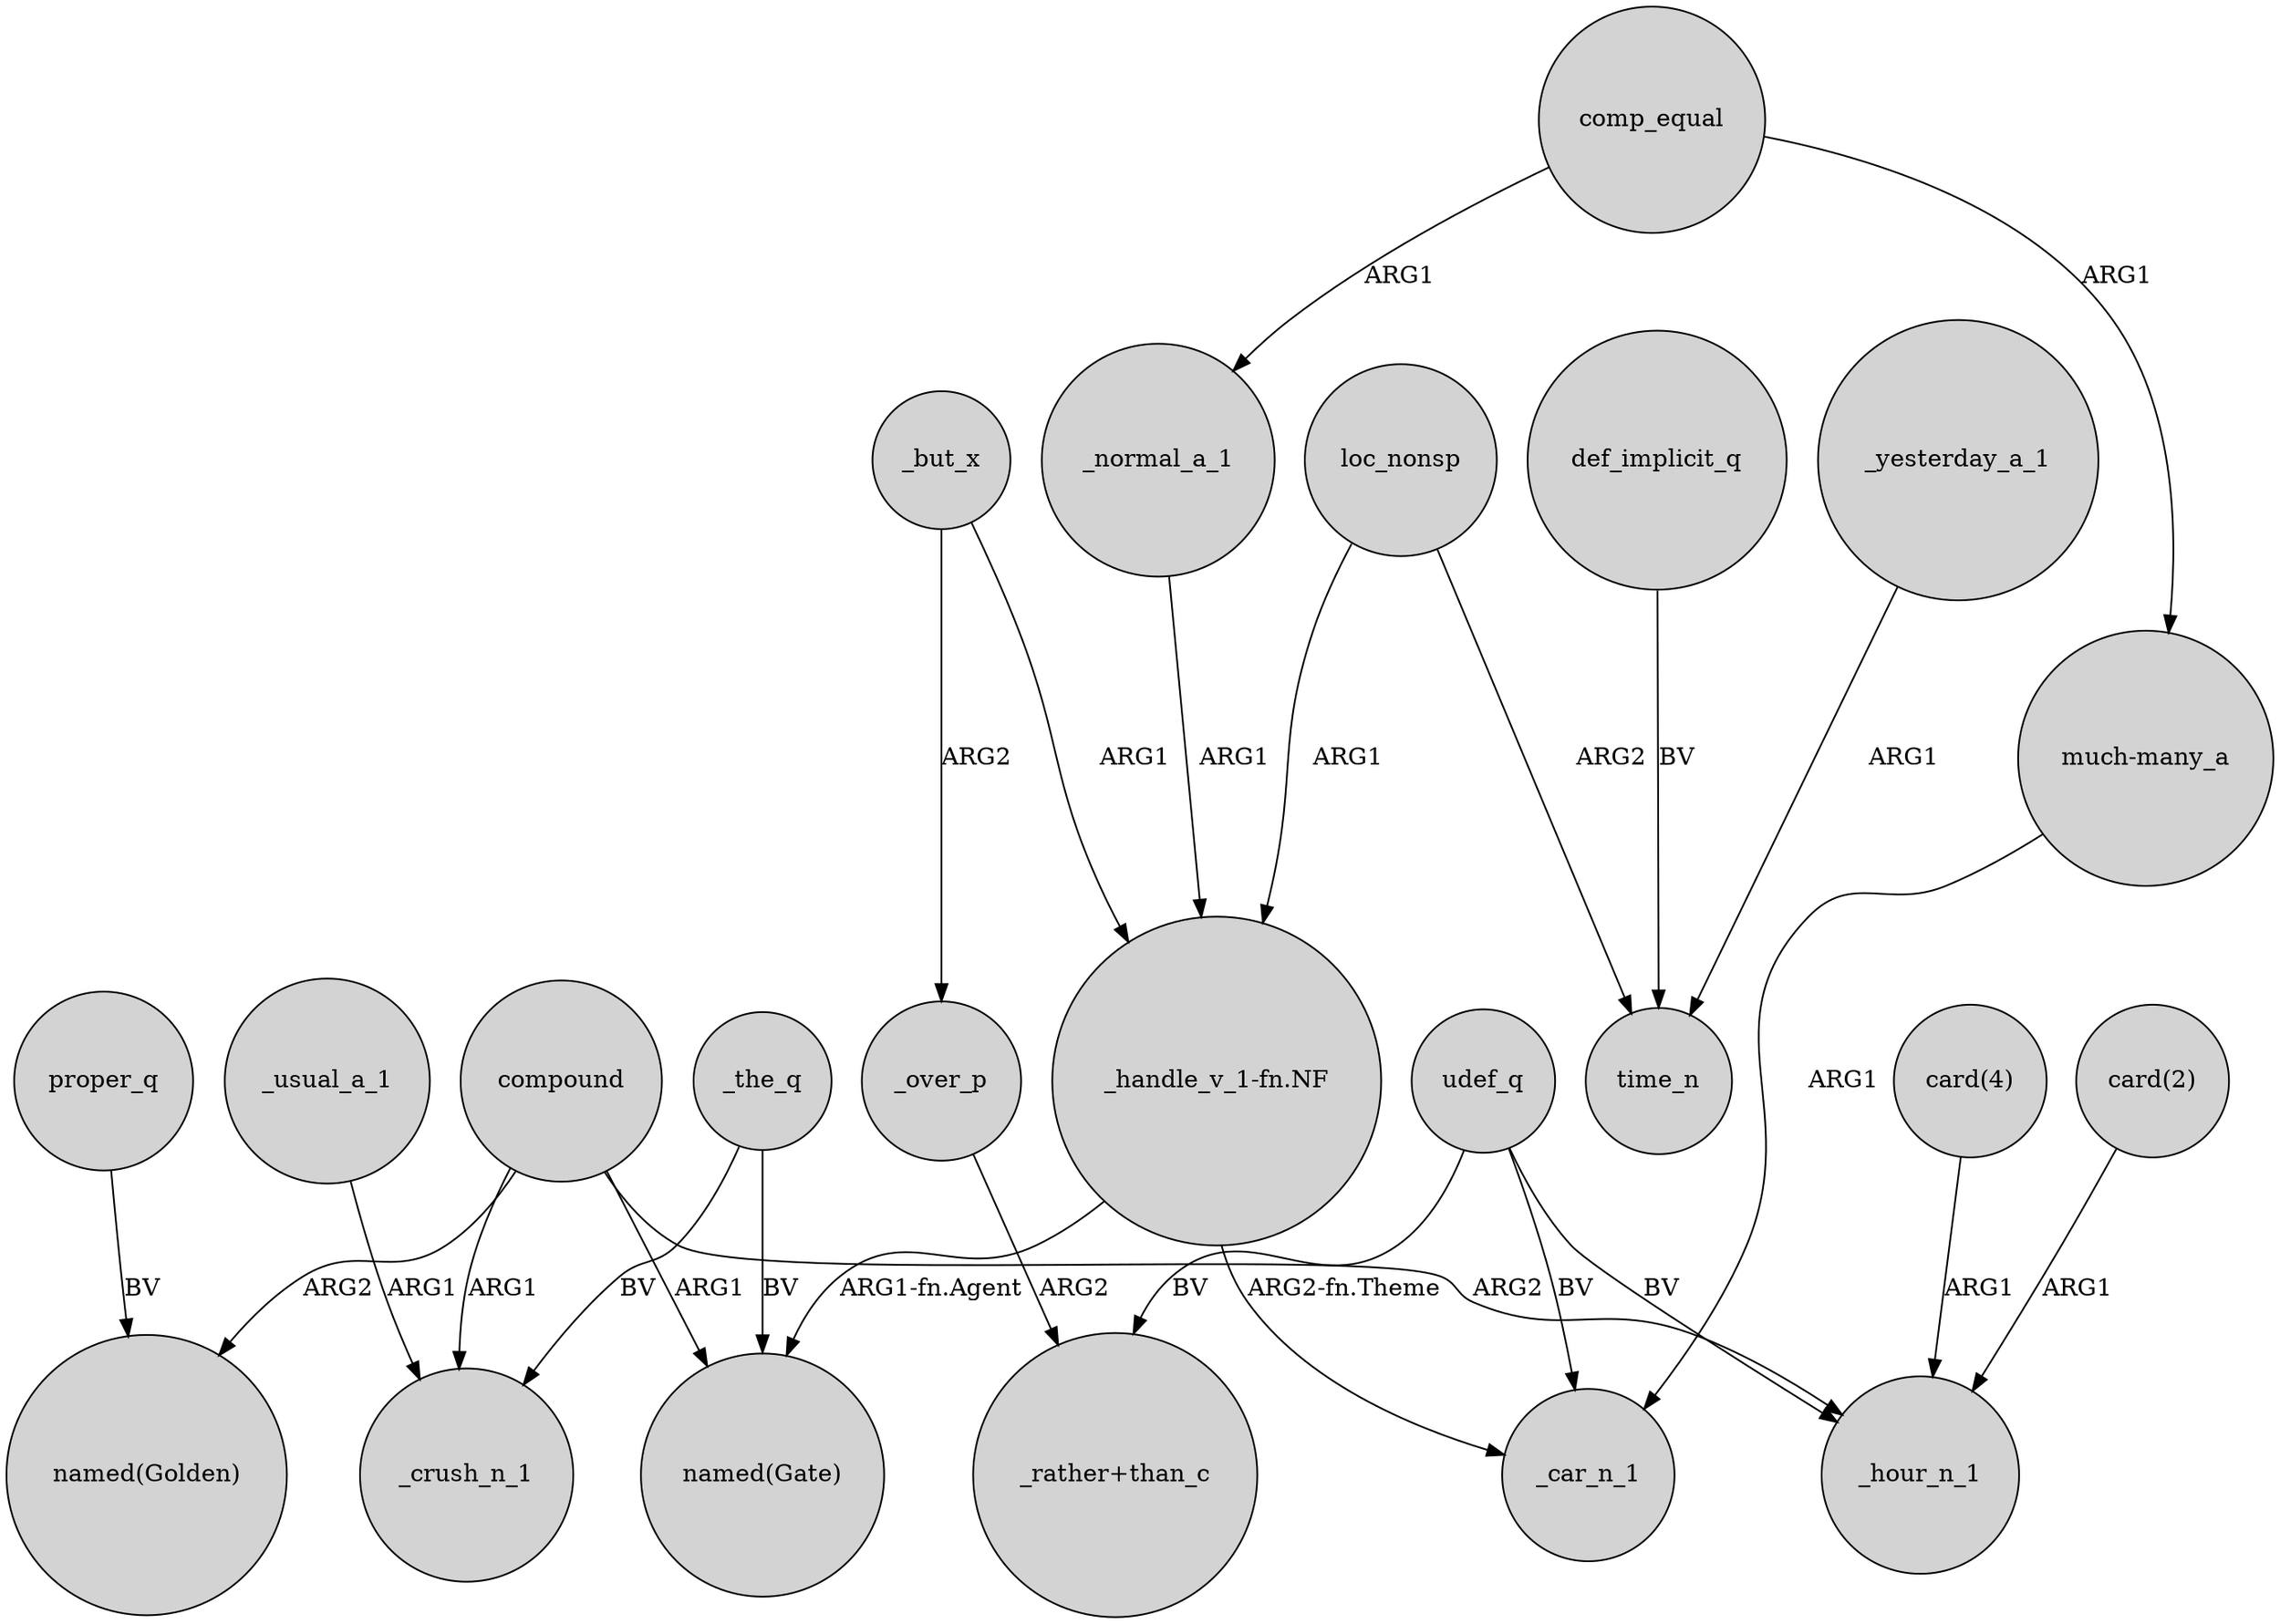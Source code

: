 digraph {
	node [shape=circle style=filled]
	compound -> "named(Golden)" [label=ARG2]
	_yesterday_a_1 -> time_n [label=ARG1]
	_but_x -> _over_p [label=ARG2]
	"_handle_v_1-fn.NF" -> _car_n_1 [label="ARG2-fn.Theme"]
	_over_p -> "_rather+than_c" [label=ARG2]
	udef_q -> _hour_n_1 [label=BV]
	compound -> _crush_n_1 [label=ARG1]
	comp_equal -> "much-many_a" [label=ARG1]
	_the_q -> _crush_n_1 [label=BV]
	"_handle_v_1-fn.NF" -> "named(Gate)" [label="ARG1-fn.Agent"]
	_the_q -> "named(Gate)" [label=BV]
	loc_nonsp -> time_n [label=ARG2]
	udef_q -> "_rather+than_c" [label=BV]
	_but_x -> "_handle_v_1-fn.NF" [label=ARG1]
	proper_q -> "named(Golden)" [label=BV]
	"much-many_a" -> _car_n_1 [label=ARG1]
	_usual_a_1 -> _crush_n_1 [label=ARG1]
	compound -> _hour_n_1 [label=ARG2]
	comp_equal -> _normal_a_1 [label=ARG1]
	"card(4)" -> _hour_n_1 [label=ARG1]
	"card(2)" -> _hour_n_1 [label=ARG1]
	udef_q -> _car_n_1 [label=BV]
	compound -> "named(Gate)" [label=ARG1]
	loc_nonsp -> "_handle_v_1-fn.NF" [label=ARG1]
	_normal_a_1 -> "_handle_v_1-fn.NF" [label=ARG1]
	def_implicit_q -> time_n [label=BV]
}
